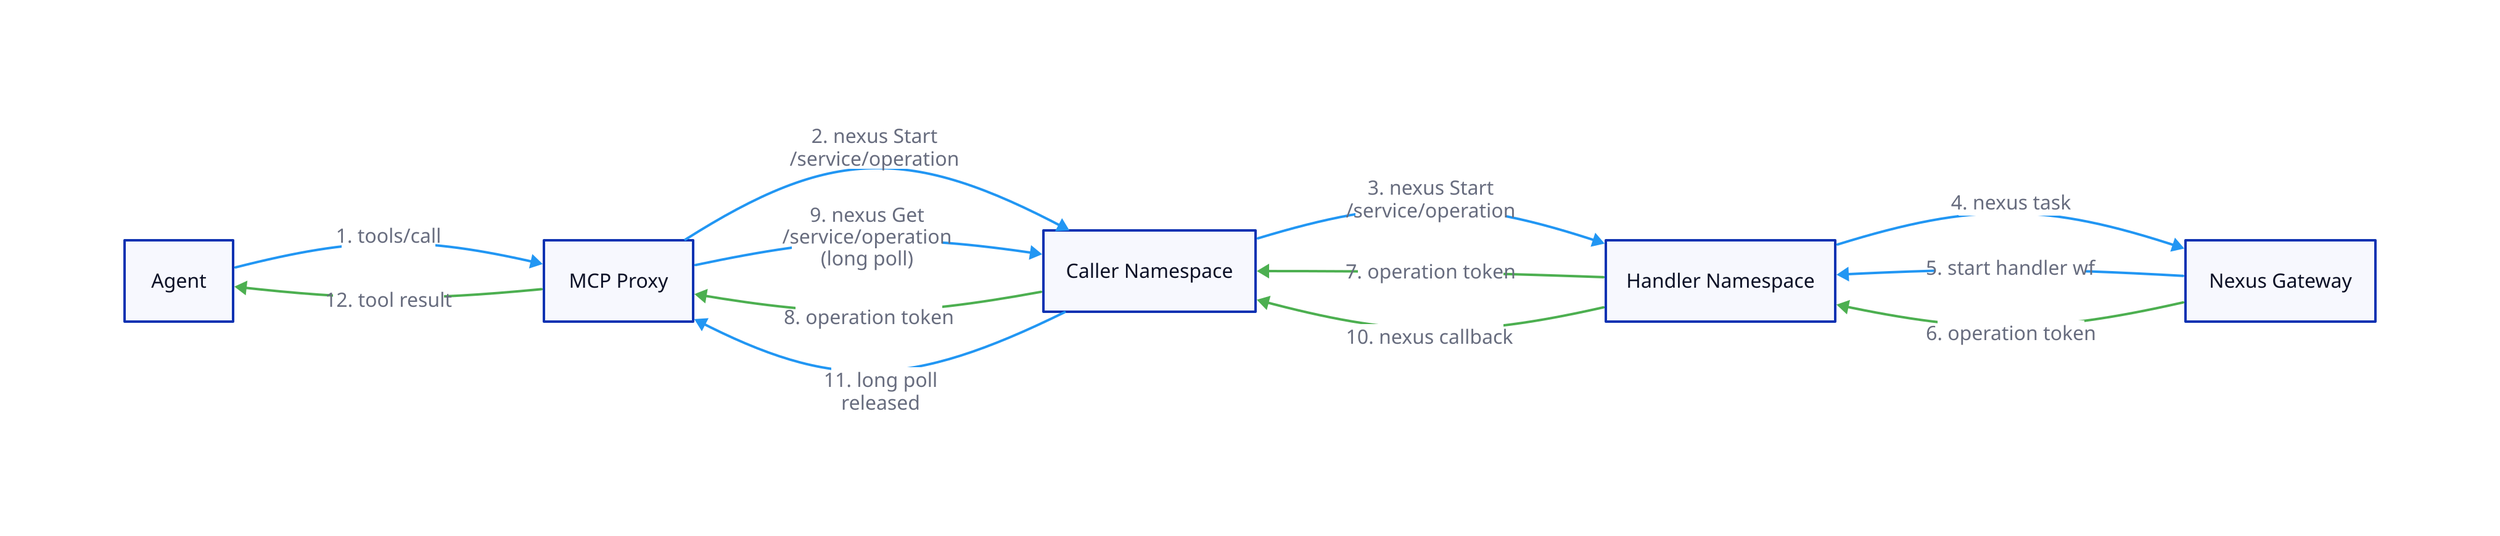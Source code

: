 vars: {
  d2-config: {
    theme-id: 0
  }
}

direction: right

"Agent" -> "MCP Proxy": "1. tools/call" {
  style.stroke: "#2196f3"
}
"MCP Proxy" -> "Caller Namespace": "2. nexus Start\n/service/operation" {
  style.stroke: "#2196f3"
}
"Caller Namespace" -> "Handler Namespace": "3. nexus Start\n/service/operation" {
  style.stroke: "#2196f3"
}
"Handler Namespace" -> "Nexus Gateway": "4. nexus task" {
  style.stroke: "#2196f3"
}
"Nexus Gateway" -> "Handler Namespace": "5. start handler wf" {
  style.stroke: "#2196f3"
}
"Nexus Gateway" -> "Handler Namespace": "6. operation token" {
  style.stroke: "#4caf50"
  style.stroke-width: 2
}
"Handler Namespace" -> "Caller Namespace": "7. operation token" {
  style.stroke: "#4caf50"
  style.stroke-width: 2
}
"Caller Namespace" -> "MCP Proxy": "8. operation token" {
  style.stroke: "#4caf50"
  style.stroke-width: 2
}
"MCP Proxy" -> "Caller Namespace": "9. nexus Get\n/service/operation\n(long poll)" {
  style.stroke: "#2196f3"
}
"Handler Namespace" -> "Caller Namespace": "10. nexus callback" {
  style.stroke: "#4caf50"
  style.stroke-width: 2
}
"Caller Namespace" -> "MCP Proxy": "11. long poll\nreleased" {
  style.stroke: "#2196f3"
}
"MCP Proxy" -> "Agent": "12. tool result" {
  style.stroke: "#4caf50"
  style.stroke-width: 2
}
